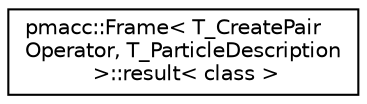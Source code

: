 digraph "Graphical Class Hierarchy"
{
 // LATEX_PDF_SIZE
  edge [fontname="Helvetica",fontsize="10",labelfontname="Helvetica",labelfontsize="10"];
  node [fontname="Helvetica",fontsize="10",shape=record];
  rankdir="LR";
  Node0 [label="pmacc::Frame\< T_CreatePair\lOperator, T_ParticleDescription\l \>::result\< class \>",height=0.2,width=0.4,color="black", fillcolor="white", style="filled",URL="$structpmacc_1_1_frame_1_1result.html",tooltip=" "];
}
